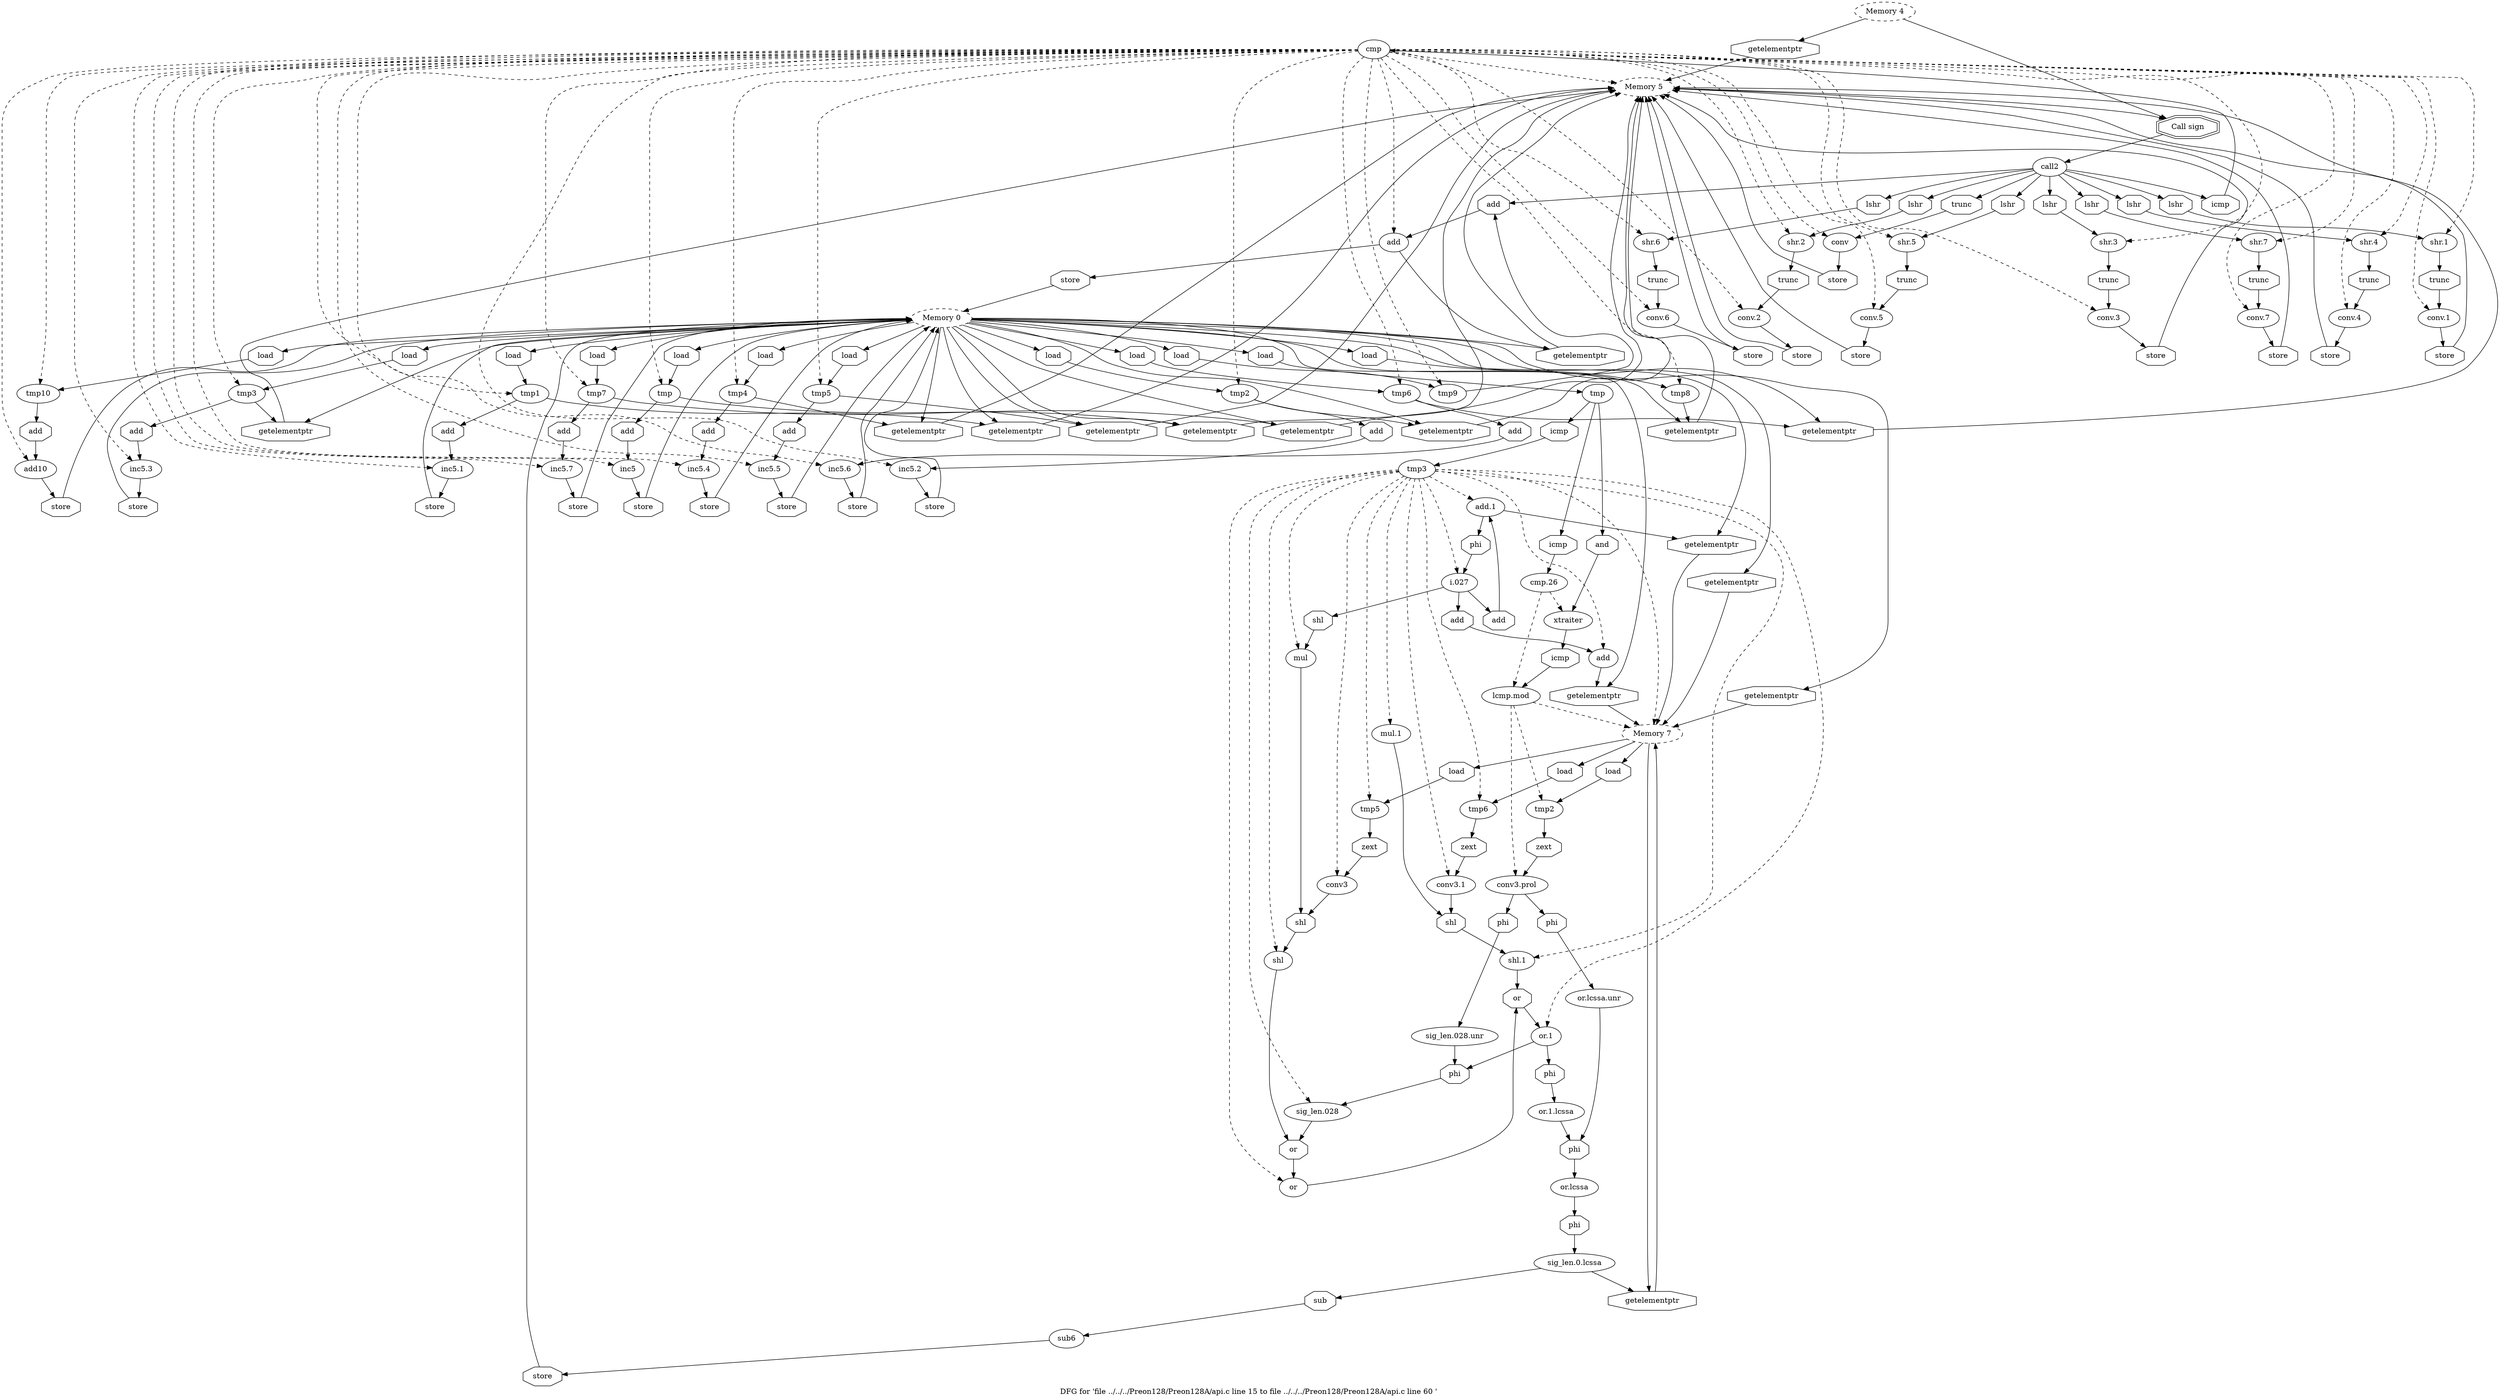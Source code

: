 digraph "DFG for 'file ../../../Preon128/Preon128A/api.c line 15 to file ../../../Preon128/Preon128A/api.c line 60 '  "{
label="DFG for 'file ../../../Preon128/Preon128A/api.c line 15 to file ../../../Preon128/Preon128A/api.c line 60 ' ";
node_2834[shape=ellipse,style=solid,label="cmp"]
node_2829[shape=ellipse,style=dashed,label="Memory 5"]
"node_2834"->"node_2829" [style=dashed]
node_2905[shape=ellipse,style=solid,label="tmp6"]
"node_2834"->"node_2905" [style=dashed]
node_2901[shape=ellipse,style=solid,label="shr.6"]
"node_2834"->"node_2901" [style=dashed]
node_2858[shape=ellipse,style=solid,label="conv.2"]
"node_2834"->"node_2858" [style=dashed]
node_2890[shape=ellipse,style=solid,label="shr.5"]
"node_2834"->"node_2890" [style=dashed]
node_2869[shape=ellipse,style=solid,label="conv.3"]
"node_2834"->"node_2869" [style=dashed]
node_2874[shape=ellipse,style=solid,label="inc5.3"]
"node_2834"->"node_2874" [style=dashed]
node_2892[shape=ellipse,style=solid,label="conv.5"]
"node_2834"->"node_2892" [style=dashed]
node_2912[shape=ellipse,style=solid,label="shr.7"]
"node_2834"->"node_2912" [style=dashed]
node_2903[shape=ellipse,style=solid,label="conv.6"]
"node_2834"->"node_2903" [style=dashed]
node_2856[shape=ellipse,style=solid,label="shr.2"]
"node_2834"->"node_2856" [style=dashed]
node_2885[shape=ellipse,style=solid,label="inc5.4"]
"node_2834"->"node_2885" [style=dashed]
node_2894[shape=ellipse,style=solid,label="tmp5"]
"node_2834"->"node_2894" [style=dashed]
node_2840[shape=ellipse,style=solid,label="inc5"]
"node_2834"->"node_2840" [style=dashed]
node_2914[shape=ellipse,style=solid,label="conv.7"]
"node_2834"->"node_2914" [style=dashed]
node_2881[shape=ellipse,style=solid,label="conv.4"]
"node_2834"->"node_2881" [style=dashed]
node_2907[shape=ellipse,style=solid,label="inc5.6"]
"node_2834"->"node_2907" [style=dashed]
node_2838[shape=ellipse,style=solid,label="tmp"]
"node_2834"->"node_2838" [style=dashed]
node_2916[shape=ellipse,style=solid,label="tmp7"]
"node_2834"->"node_2916" [style=dashed]
node_2872[shape=ellipse,style=solid,label="tmp3"]
"node_2834"->"node_2872" [style=dashed]
node_2860[shape=ellipse,style=solid,label="tmp2"]
"node_2834"->"node_2860" [style=dashed]
node_2836[shape=ellipse,style=solid,label="conv"]
"node_2834"->"node_2836" [style=dashed]
node_2918[shape=ellipse,style=solid,label="inc5.7"]
"node_2834"->"node_2918" [style=dashed]
node_2883[shape=ellipse,style=solid,label="tmp4"]
"node_2834"->"node_2883" [style=dashed]
node_2849[shape=ellipse,style=solid,label="tmp1"]
"node_2834"->"node_2849" [style=dashed]
node_2923[shape=ellipse,style=solid,label="tmp8"]
"node_2834"->"node_2923" [style=dashed]
node_2867[shape=ellipse,style=solid,label="shr.3"]
"node_2834"->"node_2867" [style=dashed]
node_2926[shape=ellipse,style=solid,label="tmp9"]
"node_2834"->"node_2926" [style=dashed]
node_2847[shape=ellipse,style=solid,label="conv.1"]
"node_2834"->"node_2847" [style=dashed]
node_2862[shape=ellipse,style=solid,label="inc5.2"]
"node_2834"->"node_2862" [style=dashed]
node_2928[shape=ellipse,style=solid,label="add"]
"node_2834"->"node_2928" [style=dashed]
node_2845[shape=ellipse,style=solid,label="shr.1"]
"node_2834"->"node_2845" [style=dashed]
node_2932[shape=ellipse,style=solid,label="tmp10"]
"node_2834"->"node_2932" [style=dashed]
node_2896[shape=ellipse,style=solid,label="inc5.5"]
"node_2834"->"node_2896" [style=dashed]
node_2879[shape=ellipse,style=solid,label="shr.4"]
"node_2834"->"node_2879" [style=dashed]
node_2851[shape=ellipse,style=solid,label="inc5.1"]
"node_2834"->"node_2851" [style=dashed]
node_2934[shape=ellipse,style=solid,label="add10"]
"node_2834"->"node_2934" [style=dashed]
node_2833[shape=doubleoctagon,style=solid,label="Call sign"]
node_2832[shape=ellipse,style=solid,label="call2"]
"node_2833"->"node_2832"
node_2868[shape=octagon,style=solid,label="lshr"]
"node_2832"->"node_2868"
node_2835[shape=octagon,style=solid,label="icmp"]
"node_2832"->"node_2835"
node_2880[shape=octagon,style=solid,label="lshr"]
"node_2832"->"node_2880"
node_2913[shape=octagon,style=solid,label="lshr"]
"node_2832"->"node_2913"
node_2857[shape=octagon,style=solid,label="lshr"]
"node_2832"->"node_2857"
node_2837[shape=octagon,style=solid,label="trunc"]
"node_2832"->"node_2837"
node_2891[shape=octagon,style=solid,label="lshr"]
"node_2832"->"node_2891"
node_2902[shape=octagon,style=solid,label="lshr"]
"node_2832"->"node_2902"
node_2929[shape=octagon,style=solid,label="add"]
"node_2832"->"node_2929"
node_2846[shape=octagon,style=solid,label="lshr"]
"node_2832"->"node_2846"
node_2831[shape=ellipse,style=dashed,label="Memory 4"]
"node_2831"->"node_2833"
node_2830[shape=octagon,style=solid,label="getelementptr"]
"node_2831"->"node_2830"
"node_2830"->"node_2829"
"node_2829"->"node_2833"
node_2828[shape=ellipse,style=dashed,label="Memory 0"]
node_2877[shape=octagon,style=solid,label="getelementptr"]
"node_2828"->"node_2877"
node_2982[shape=octagon,style=solid,label="getelementptr"]
"node_2828"->"node_2982"
node_2910[shape=octagon,style=solid,label="getelementptr"]
"node_2828"->"node_2910"
node_2873[shape=octagon,style=solid,label="load"]
"node_2828"->"node_2873"
node_2865[shape=octagon,style=solid,label="getelementptr"]
"node_2828"->"node_2865"
node_2945[shape=octagon,style=solid,label="getelementptr"]
"node_2828"->"node_2945"
node_2888[shape=octagon,style=solid,label="getelementptr"]
"node_2828"->"node_2888"
node_2884[shape=octagon,style=solid,label="load"]
"node_2828"->"node_2884"
node_2854[shape=octagon,style=solid,label="getelementptr"]
"node_2828"->"node_2854"
node_2899[shape=octagon,style=solid,label="getelementptr"]
"node_2828"->"node_2899"
node_2839[shape=octagon,style=solid,label="load"]
"node_2828"->"node_2839"
node_2895[shape=octagon,style=solid,label="load"]
"node_2828"->"node_2895"
node_2906[shape=octagon,style=solid,label="load"]
"node_2828"->"node_2906"
node_2917[shape=octagon,style=solid,label="load"]
"node_2828"->"node_2917"
node_2843[shape=octagon,style=solid,label="getelementptr"]
"node_2828"->"node_2843"
node_2921[shape=octagon,style=solid,label="getelementptr"]
"node_2828"->"node_2921"
node_2850[shape=octagon,style=solid,label="load"]
"node_2828"->"node_2850"
node_2991[shape=octagon,style=solid,label="getelementptr"]
"node_2828"->"node_2991"
node_2924[shape=octagon,style=solid,label="load"]
"node_2828"->"node_2924"
node_2925[shape=octagon,style=solid,label="getelementptr"]
"node_2828"->"node_2925"
node_2927[shape=octagon,style=solid,label="load"]
"node_2828"->"node_2927"
node_2966[shape=octagon,style=solid,label="getelementptr"]
"node_2828"->"node_2966"
node_2931[shape=octagon,style=solid,label="getelementptr"]
"node_2828"->"node_2931"
node_2933[shape=octagon,style=solid,label="load"]
"node_2828"->"node_2933"
node_2937[shape=octagon,style=solid,label="load"]
"node_2828"->"node_2937"
node_2861[shape=octagon,style=solid,label="load"]
"node_2828"->"node_2861"
node_2948[shape=ellipse,style=solid,label="conv3.prol"]
node_2951[shape=octagon,style=solid,label="phi"]
"node_2948"->"node_2951"
node_2953[shape=octagon,style=solid,label="phi"]
"node_2948"->"node_2953"
node_2949[shape=octagon,style=solid,label="zext"]
"node_2949"->"node_2948"
node_2863[shape=octagon,style=solid,label="add"]
"node_2863"->"node_2862"
node_2968[shape=octagon,style=solid,label="add"]
node_2967[shape=ellipse,style=solid,label="add.1"]
"node_2968"->"node_2967"
node_2969[shape=ellipse,style=solid,label="i.027"]
"node_2969"->"node_2968"
node_2984[shape=octagon,style=solid,label="shl"]
"node_2969"->"node_2984"
node_2973[shape=octagon,style=solid,label="add"]
"node_2969"->"node_2973"
node_2904[shape=octagon,style=solid,label="trunc"]
"node_2904"->"node_2903"
node_2908[shape=octagon,style=solid,label="add"]
"node_2905"->"node_2908"
"node_2905"->"node_2910"
"node_2901"->"node_2904"
node_2942[shape=ellipse,style=solid,label="lcmp.mod"]
"node_2942"->"node_2948" [style=dashed]
node_2944[shape=ellipse,style=dashed,label="Memory 7"]
"node_2942"->"node_2944" [style=dashed]
node_2946[shape=ellipse,style=solid,label="tmp2"]
"node_2942"->"node_2946" [style=dashed]
node_2943[shape=octagon,style=solid,label="icmp"]
"node_2943"->"node_2942"
node_2995[shape=octagon,style=solid,label="getelementptr"]
"node_2995"->"node_2944"
"node_2877"->"node_2829"
node_2866[shape=octagon,style=solid,label="store"]
"node_2858"->"node_2866"
"node_2982"->"node_2944"
node_2983[shape=ellipse,style=solid,label="mul"]
node_2977[shape=octagon,style=solid,label="shl"]
"node_2983"->"node_2977"
"node_2868"->"node_2867"
node_2893[shape=octagon,style=solid,label="trunc"]
"node_2890"->"node_2893"
"node_2893"->"node_2892"
node_2875[shape=octagon,style=solid,label="add"]
"node_2875"->"node_2874"
node_2864[shape=octagon,style=solid,label="store"]
"node_2864"->"node_2828"
node_2878[shape=octagon,style=solid,label="store"]
"node_2869"->"node_2878"
"node_2908"->"node_2907"
node_2909[shape=octagon,style=solid,label="store"]
"node_2909"->"node_2828"
"node_2910"->"node_2829"
node_2911[shape=octagon,style=solid,label="store"]
"node_2911"->"node_2829"
node_2986[shape=octagon,style=solid,label="phi"]
node_2985[shape=ellipse,style=solid,label="sig_len.028"]
"node_2986"->"node_2985"
node_2987[shape=ellipse,style=solid,label="or.lcssa"]
node_2990[shape=octagon,style=solid,label="phi"]
"node_2987"->"node_2990"
"node_2873"->"node_2872"
node_2882[shape=octagon,style=solid,label="trunc"]
"node_2882"->"node_2881"
"node_2865"->"node_2829"
node_2876[shape=octagon,style=solid,label="store"]
"node_2874"->"node_2876"
node_2900[shape=octagon,style=solid,label="store"]
"node_2892"->"node_2900"
"node_2944"->"node_2995"
node_2965[shape=octagon,style=solid,label="load"]
"node_2944"->"node_2965"
node_2981[shape=octagon,style=solid,label="load"]
"node_2944"->"node_2981"
node_2947[shape=octagon,style=solid,label="load"]
"node_2944"->"node_2947"
"node_2945"->"node_2944"
node_2950[shape=ellipse,style=solid,label="or.lcssa.unr"]
node_2988[shape=octagon,style=solid,label="phi"]
"node_2950"->"node_2988"
"node_2951"->"node_2950"
"node_2835"->"node_2834"
"node_2880"->"node_2879"
node_2915[shape=octagon,style=solid,label="trunc"]
"node_2912"->"node_2915"
"node_2913"->"node_2912"
"node_2857"->"node_2856"
node_2898[shape=octagon,style=solid,label="store"]
"node_2898"->"node_2828"
"node_2888"->"node_2829"
"node_2903"->"node_2911"
"node_2884"->"node_2883"
node_2842[shape=octagon,style=solid,label="store"]
"node_2842"->"node_2828"
node_2859[shape=octagon,style=solid,label="trunc"]
"node_2856"->"node_2859"
node_2970[shape=octagon,style=solid,label="phi"]
"node_2970"->"node_2969"
node_2971[shape=ellipse,style=solid,label="mul.1"]
node_2961[shape=octagon,style=solid,label="shl"]
"node_2971"->"node_2961"
node_2974[shape=ellipse,style=solid,label="or"]
node_2959[shape=octagon,style=solid,label="or"]
"node_2974"->"node_2959"
node_2975[shape=octagon,style=solid,label="or"]
"node_2975"->"node_2974"
node_2887[shape=octagon,style=solid,label="store"]
"node_2885"->"node_2887"
"node_2984"->"node_2983"
"node_2985"->"node_2975"
node_2897[shape=octagon,style=solid,label="add"]
"node_2897"->"node_2896"
"node_2894"->"node_2897"
"node_2894"->"node_2899"
node_2841[shape=octagon,style=solid,label="add"]
"node_2841"->"node_2840"
"node_2840"->"node_2842"
"node_2988"->"node_2987"
node_2989[shape=ellipse,style=solid,label="sig_len.0.lcssa"]
"node_2989"->"node_2995"
node_2993[shape=octagon,style=solid,label="sub"]
"node_2989"->"node_2993"
"node_2854"->"node_2829"
"node_2899"->"node_2829"
node_2960[shape=ellipse,style=solid,label="shl.1"]
"node_2960"->"node_2959"
"node_2961"->"node_2960"
"node_2839"->"node_2838"
node_2922[shape=octagon,style=solid,label="store"]
"node_2914"->"node_2922"
"node_2915"->"node_2914"
node_2889[shape=octagon,style=solid,label="store"]
"node_2881"->"node_2889"
"node_2895"->"node_2894"
"node_2906"->"node_2905"
"node_2907"->"node_2909"
node_2972[shape=ellipse,style=solid,label="add"]
"node_2972"->"node_2982"
"node_2973"->"node_2972"
node_2871[shape=octagon,style=solid,label="store"]
"node_2871"->"node_2828"
"node_2838"->"node_2841"
"node_2838"->"node_2843"
"node_2837"->"node_2836"
node_2919[shape=octagon,style=solid,label="add"]
"node_2916"->"node_2919"
"node_2916"->"node_2921"
"node_2917"->"node_2916"
"node_2859"->"node_2858"
"node_2900"->"node_2829"
node_2954[shape=ellipse,style=solid,label="tmp3"]
"node_2954"->"node_2969" [style=dashed]
"node_2954"->"node_2983" [style=dashed]
"node_2954"->"node_2944" [style=dashed]
"node_2954"->"node_2971" [style=dashed]
"node_2954"->"node_2974" [style=dashed]
"node_2954"->"node_2985" [style=dashed]
"node_2954"->"node_2960" [style=dashed]
"node_2954"->"node_2972" [style=dashed]
node_2962[shape=ellipse,style=solid,label="conv3.1"]
"node_2954"->"node_2962" [style=dashed]
node_2964[shape=ellipse,style=solid,label="tmp6"]
"node_2954"->"node_2964" [style=dashed]
node_2976[shape=ellipse,style=solid,label="shl"]
"node_2954"->"node_2976" [style=dashed]
node_2978[shape=ellipse,style=solid,label="conv3"]
"node_2954"->"node_2978" [style=dashed]
node_2958[shape=ellipse,style=solid,label="or.1"]
"node_2954"->"node_2958" [style=dashed]
"node_2954"->"node_2967" [style=dashed]
node_2980[shape=ellipse,style=solid,label="tmp5"]
"node_2954"->"node_2980" [style=dashed]
node_2955[shape=octagon,style=solid,label="icmp"]
"node_2955"->"node_2954"
"node_2872"->"node_2877"
"node_2872"->"node_2875"
"node_2860"->"node_2863"
"node_2860"->"node_2865"
node_2844[shape=octagon,style=solid,label="store"]
"node_2836"->"node_2844"
node_2920[shape=octagon,style=solid,label="store"]
"node_2918"->"node_2920"
"node_2919"->"node_2918"
"node_2843"->"node_2829"
node_2940[shape=ellipse,style=solid,label="xtraiter"]
"node_2940"->"node_2943"
node_2941[shape=octagon,style=solid,label="and"]
"node_2941"->"node_2940"
node_2886[shape=octagon,style=solid,label="add"]
"node_2886"->"node_2885"
"node_2962"->"node_2961"
node_2963[shape=octagon,style=solid,label="zext"]
"node_2963"->"node_2962"
"node_2891"->"node_2890"
"node_2920"->"node_2828"
"node_2921"->"node_2829"
"node_2878"->"node_2829"
node_2855[shape=octagon,style=solid,label="store"]
"node_2855"->"node_2829"
"node_2964"->"node_2963"
"node_2965"->"node_2964"
"node_2887"->"node_2828"
"node_2902"->"node_2901"
"node_2850"->"node_2849"
"node_2990"->"node_2989"
"node_2991"->"node_2944"
"node_2883"->"node_2888"
"node_2883"->"node_2886"
"node_2849"->"node_2854"
node_2852[shape=octagon,style=solid,label="add"]
"node_2849"->"node_2852"
"node_2976"->"node_2975"
"node_2977"->"node_2976"
node_2848[shape=octagon,style=solid,label="trunc"]
"node_2848"->"node_2847"
"node_2866"->"node_2829"
"node_2978"->"node_2977"
node_2979[shape=octagon,style=solid,label="zext"]
"node_2979"->"node_2978"
"node_2922"->"node_2829"
"node_2923"->"node_2925"
node_2870[shape=octagon,style=solid,label="trunc"]
"node_2867"->"node_2870"
node_2853[shape=octagon,style=solid,label="store"]
"node_2853"->"node_2828"
"node_2924"->"node_2923"
"node_2925"->"node_2829"
"node_2958"->"node_2986"
node_2957[shape=octagon,style=solid,label="phi"]
"node_2958"->"node_2957"
"node_2959"->"node_2958"
"node_2926"->"node_2929"
"node_2927"->"node_2926"
"node_2966"->"node_2944"
"node_2967"->"node_2970"
"node_2967"->"node_2966"
"node_2847"->"node_2855"
"node_2980"->"node_2979"
"node_2981"->"node_2980"
"node_2862"->"node_2864"
node_2956[shape=ellipse,style=solid,label="or.1.lcssa"]
"node_2956"->"node_2988"
"node_2957"->"node_2956"
node_2930[shape=octagon,style=solid,label="store"]
"node_2928"->"node_2930"
"node_2928"->"node_2931"
"node_2929"->"node_2928"
"node_2846"->"node_2845"
"node_2930"->"node_2828"
"node_2931"->"node_2829"
"node_2845"->"node_2848"
"node_2844"->"node_2829"
node_2935[shape=octagon,style=solid,label="add"]
"node_2932"->"node_2935"
"node_2933"->"node_2932"
"node_2896"->"node_2898"
"node_2879"->"node_2882"
"node_2870"->"node_2869"
node_2938[shape=ellipse,style=solid,label="cmp.26"]
"node_2938"->"node_2942" [style=dashed]
"node_2938"->"node_2940" [style=dashed]
node_2939[shape=octagon,style=solid,label="icmp"]
"node_2939"->"node_2938"
node_2936[shape=ellipse,style=solid,label="tmp"]
"node_2936"->"node_2955"
"node_2936"->"node_2941"
"node_2936"->"node_2939"
"node_2937"->"node_2936"
"node_2851"->"node_2853"
"node_2852"->"node_2851"
node_2992[shape=ellipse,style=solid,label="sub6"]
node_2994[shape=octagon,style=solid,label="store"]
"node_2992"->"node_2994"
"node_2993"->"node_2992"
"node_2994"->"node_2828"
node_2952[shape=ellipse,style=solid,label="sig_len.028.unr"]
"node_2952"->"node_2986"
"node_2953"->"node_2952"
"node_2876"->"node_2828"
"node_2889"->"node_2829"
"node_2861"->"node_2860"
"node_2946"->"node_2949"
"node_2947"->"node_2946"
"node_2934"->"node_2871"
"node_2935"->"node_2934"
}

